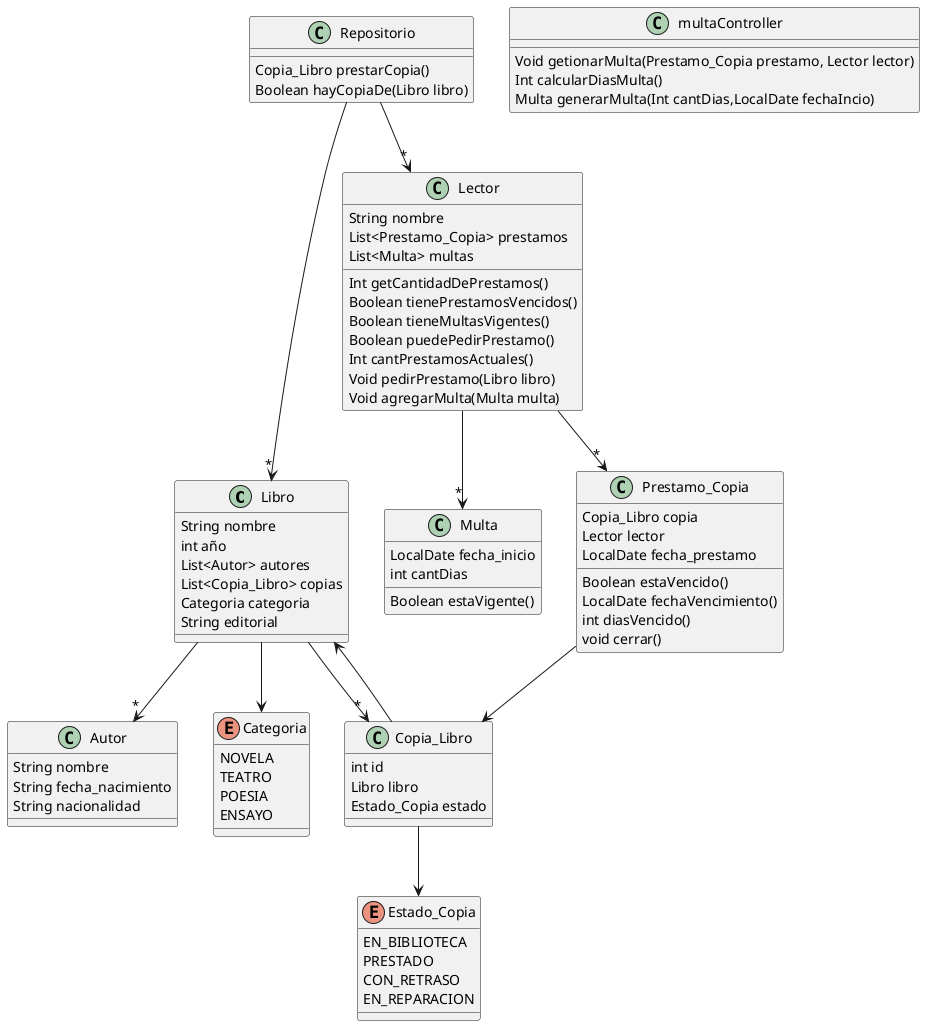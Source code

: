 @startuml
'https://plantuml.com/class-diagram

class Libro {
    String nombre
    int año
    List<Autor> autores
    List<Copia_Libro> copias
    Categoria categoria
    String editorial

}

class Copia_Libro {
    int id
    Libro libro
    Estado_Copia estado

}
class Prestamo_Copia {
    Copia_Libro copia
    Lector lector
    LocalDate fecha_prestamo


    Boolean estaVencido()
    LocalDate fechaVencimiento()
    int diasVencido()
    void cerrar()
}
class Autor {
    String nombre
    String fecha_nacimiento
    String nacionalidad
}

class multaController {

    Void getionarMulta(Prestamo_Copia prestamo, Lector lector)
    Int calcularDiasMulta()
    Multa generarMulta(Int cantDias,LocalDate fechaIncio)
}

enum Categoria {
NOVELA
TEATRO
POESIA
ENSAYO
}
enum Estado_Copia {
EN_BIBLIOTECA
PRESTADO
CON_RETRASO
EN_REPARACION
}

class Lector{
    String nombre
    List<Prestamo_Copia> prestamos
    List<Multa> multas

    Int getCantidadDePrestamos()
    Boolean tienePrestamosVencidos()
    Boolean tieneMultasVigentes()
    Boolean puedePedirPrestamo()
    Int cantPrestamosActuales()
    Void pedirPrestamo(Libro libro)
    Void agregarMulta(Multa multa)
}
class Multa{
    LocalDate fecha_inicio
    int cantDias

    Boolean estaVigente()

}
class Repositorio{

    Copia_Libro prestarCopia()
    Boolean hayCopiaDe(Libro libro)
}

Libro --> Categoria
Libro -->"*" Autor
Copia_Libro --> Estado_Copia
Copia_Libro --> Libro
Prestamo_Copia --> Copia_Libro
Lector -->"*" Multa
Libro -->"*" Copia_Libro
Lector -->"*" Prestamo_Copia
Repositorio -->"*" Libro
Repositorio -->"*" Lector

@enduml